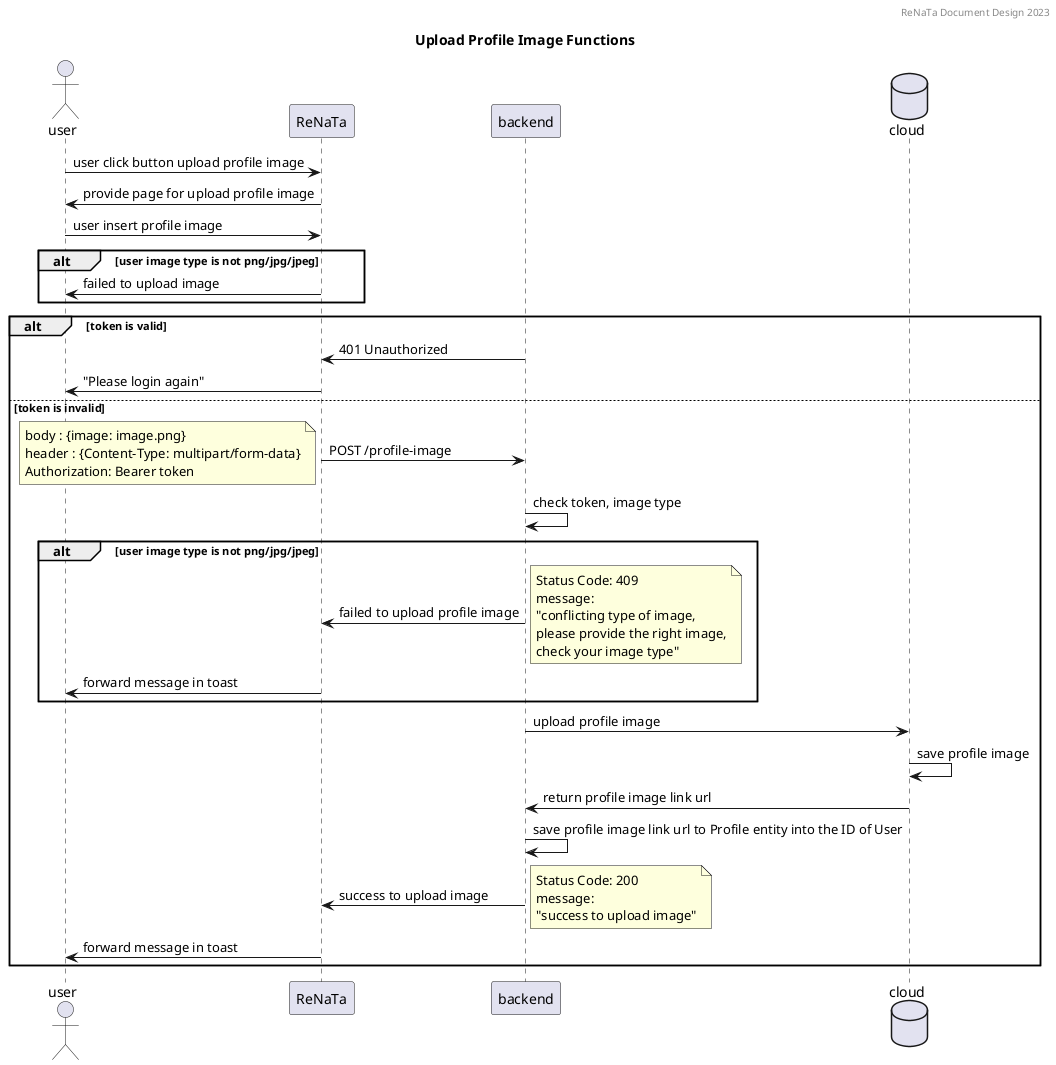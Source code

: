 @startuml
header ReNaTa Document Design 2023
title Upload Profile Image Functions

actor user
participant ReNaTa
participant backend
database cloud

user -> ReNaTa: user click button upload profile image 
user <- ReNaTa: provide page for upload profile image
user -> ReNaTa: user insert profile image 

alt user image type is not png/jpg/jpeg
    ReNaTa -> user: failed to upload image
end

alt token is valid
    backend -> ReNaTa: 401 Unauthorized
    user <- ReNaTa: "Please login again"
else token is invalid
    ReNaTa-> backend: POST /profile-image 
    note left: body : {image: image.png}\nheader : {Content-Type: multipart/form-data}\nAuthorization: Bearer token
    backend -> backend: check token, image type
    alt user image type is not png/jpg/jpeg
        backend->ReNaTa: failed to upload profile image 
        note right: Status Code: 409\nmessage:\n"conflicting type of image,\nplease provide the right image,\ncheck your image type"
        ReNaTa->user: forward message in toast
    end

    backend -> cloud: upload profile image
    cloud -> cloud: save profile image
    cloud -> backend: return profile image link url
    backend -> backend: save profile image link url to Profile entity into the ID of User
    backend -> ReNaTa: success to upload image
    note right: Status Code: 200\nmessage:\n"success to upload image"
    ReNaTa -> user: forward message in toast
end
@enduml